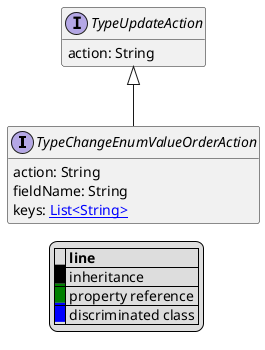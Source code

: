 @startuml

hide empty fields
hide empty methods
legend
|= |= line |
|<back:black>   </back>| inheritance |
|<back:green>   </back>| property reference |
|<back:blue>   </back>| discriminated class |
endlegend
interface TypeChangeEnumValueOrderAction [[TypeChangeEnumValueOrderAction.svg]] extends TypeUpdateAction {
    action: String
    fieldName: String
    keys: [[String.svg List<String>]]
}
interface TypeUpdateAction [[TypeUpdateAction.svg]]  {
    action: String
}





@enduml
